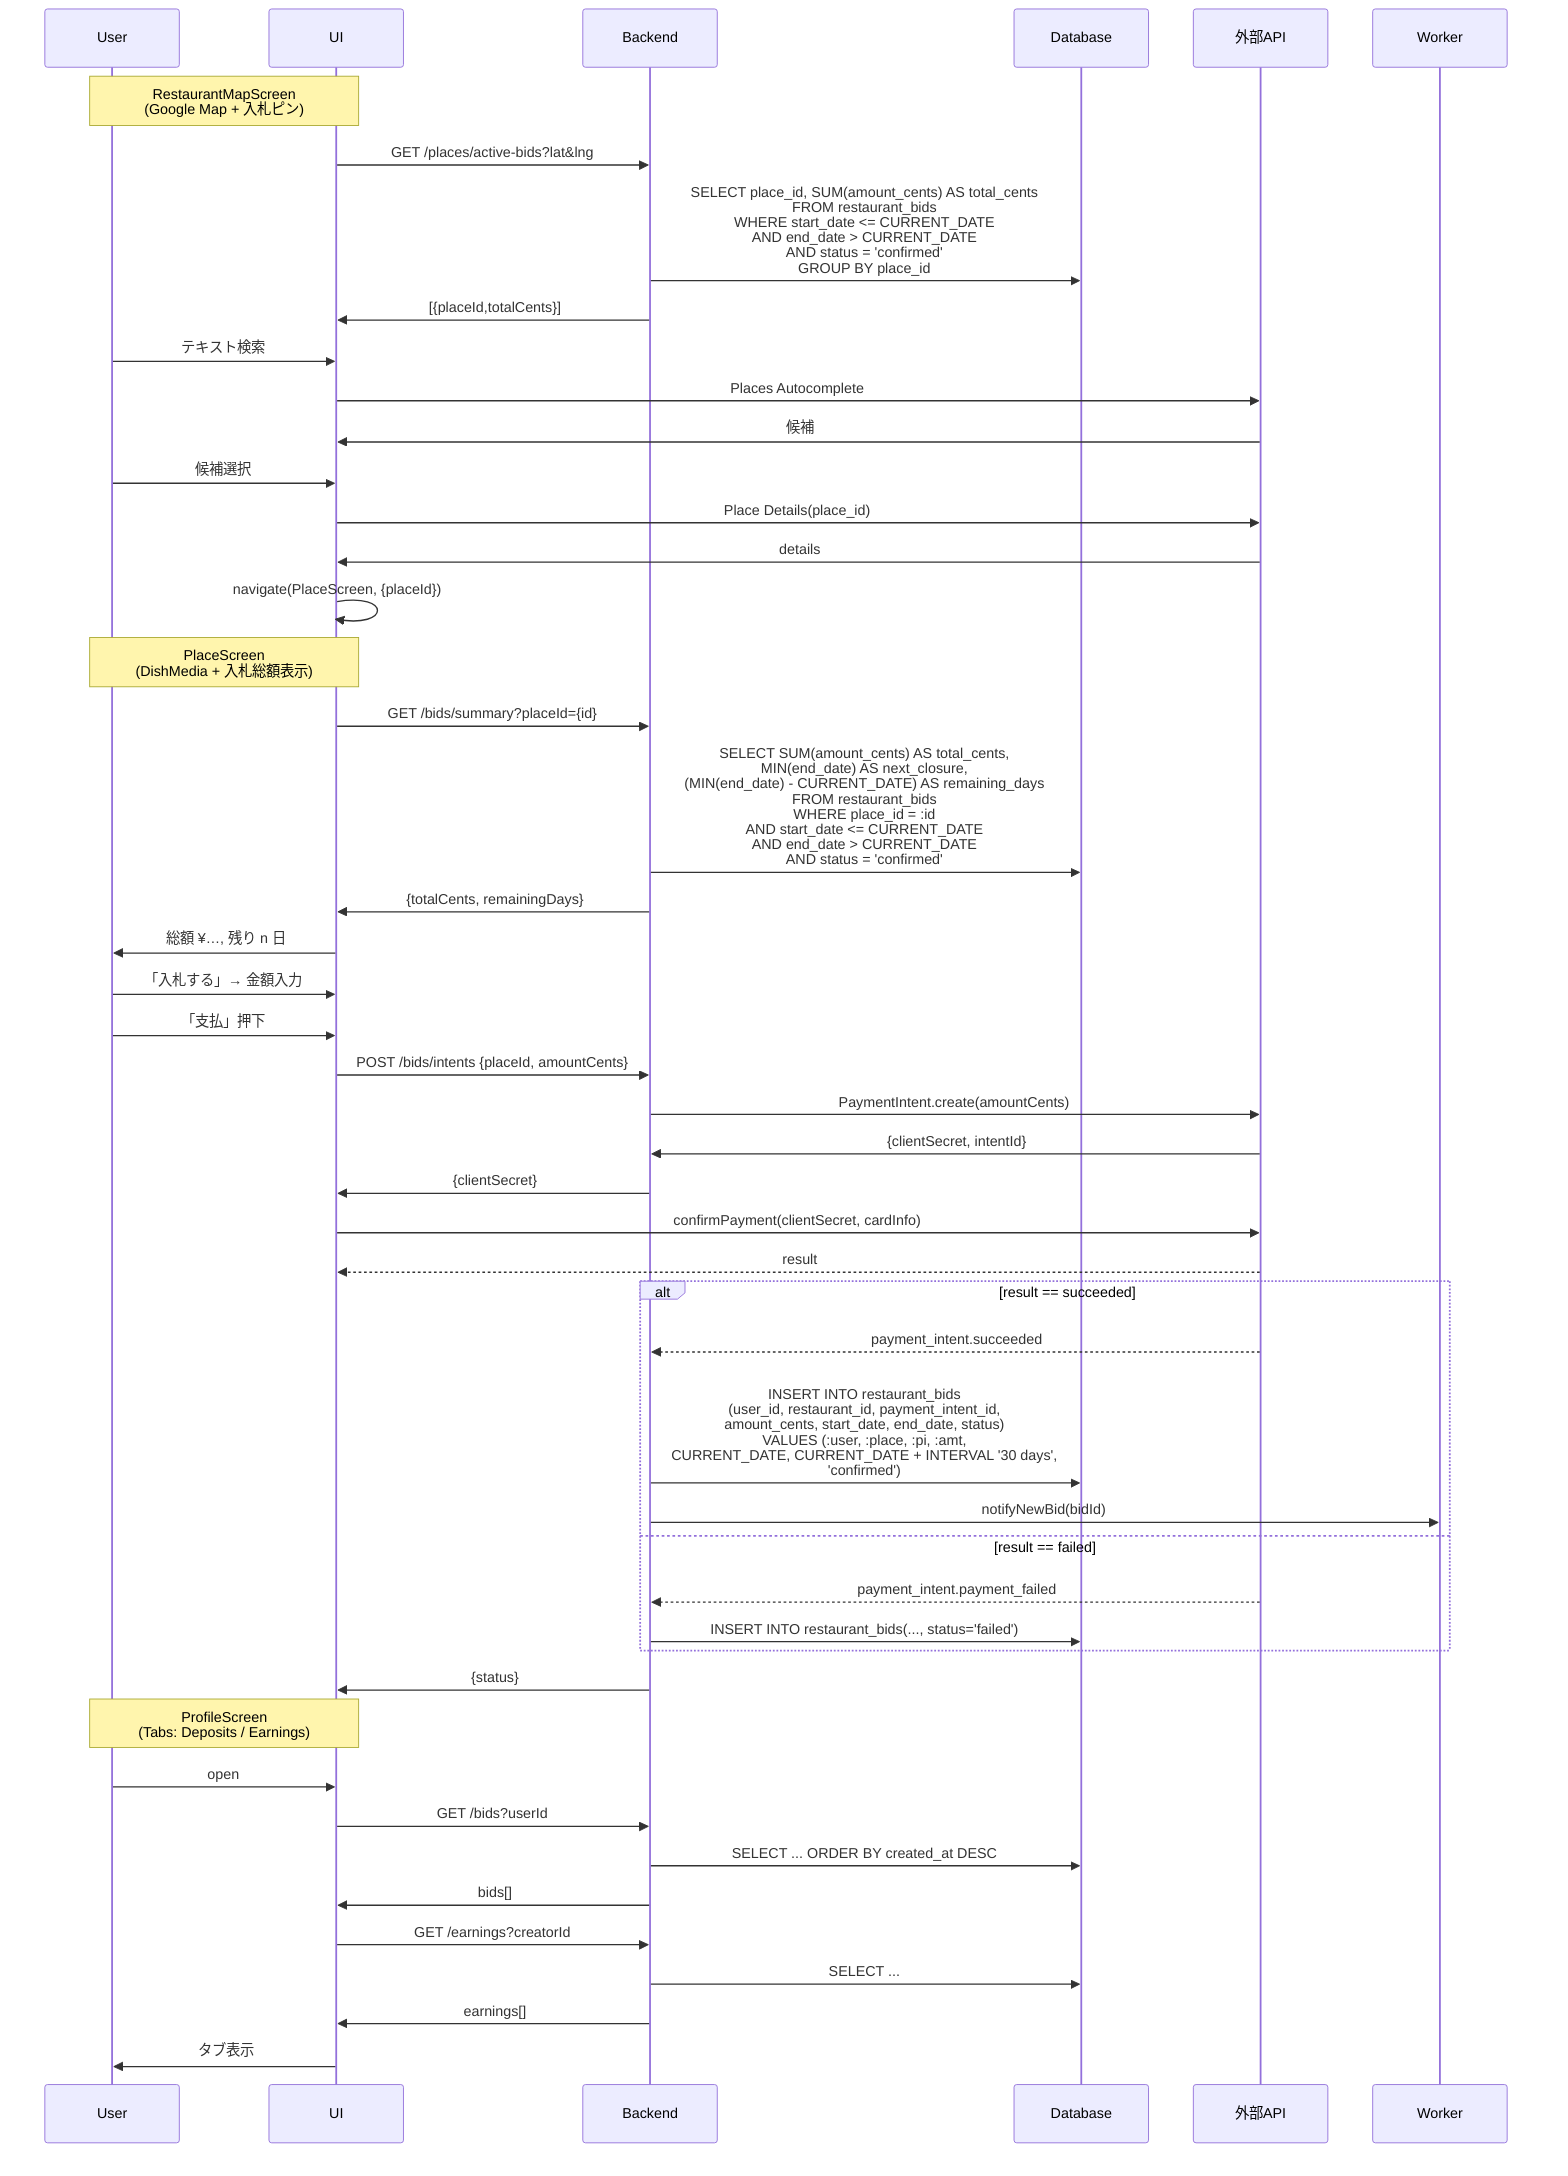 sequenceDiagram
    participant User
    participant UI
    participant Backend
    participant Database
    %% (Stripe / Google Places)
    participant ExternalAPI as 外部API  
    %% BullMQ / queue
    participant Worker     
%% ─────────────────────────────────────────────────────────────────────────
    Note over User,UI: RestaurantMapScreen<br>(Google Map + 入札ピン)
    UI ->> Backend: GET /places/active-bids?lat&lng
        Backend ->> Database: SELECT place_id, SUM(amount_cents) AS total_cents<br>FROM restaurant_bids<br>WHERE start_date <= CURRENT_DATE<br>AND end_date   >  CURRENT_DATE<br>AND status = 'confirmed'<br>GROUP BY place_id;
        Backend ->> UI: [{placeId,totalCents}]
    User ->> UI: テキスト検索
        UI ->> ExternalAPI: Places Autocomplete
            ExternalAPI ->> UI: 候補
    User ->> UI: 候補選択
        UI ->> ExternalAPI: Place Details(place_id)
            ExternalAPI ->> UI: details
        UI ->> UI: navigate(PlaceScreen, {placeId})

%% ─────────────────────────────────────────────────────────────
    Note over User,UI: PlaceScreen<br>(DishMedia + 入札総額表示)
    UI ->> Backend: GET /bids/summary?placeId={id}
        Backend ->> Database: SELECT SUM(amount_cents)  AS total_cents,<br>MIN(end_date)      AS next_closure,<br>(MIN(end_date) - CURRENT_DATE) AS remaining_days<br>FROM restaurant_bids<br>WHERE place_id = :id<br>AND start_date <= CURRENT_DATE<br>AND end_date   >  CURRENT_DATE<br>AND status = 'confirmed';
        Backend ->> UI: {totalCents, remainingDays}
        UI ->> User: 総額 ¥…, 残り n 日
    User ->> UI: 「入札する」→ 金額入力
    User ->> UI: 「支払」押下
        %% PaymentIntent 発行
        UI ->> Backend: POST /bids/intents {placeId, amountCents}
            Backend ->> ExternalAPI: PaymentIntent.create(amountCents)
                ExternalAPI ->> Backend: {clientSecret, intentId}
            Backend ->> UI: {clientSecret}
        %% カード決済
        UI ->> ExternalAPI: confirmPayment(clientSecret, cardInfo)
            ExternalAPI -->> UI: result
    alt result == succeeded
        %% Stripe Webhook
        ExternalAPI -->> Backend: payment_intent.succeeded
            Backend ->> Database: <br>INSERT INTO restaurant_bids<br>(user_id, restaurant_id, payment_intent_id,<br>amount_cents, start_date, end_date, status)<br>VALUES (:user, :place, :pi, :amt,<br>CURRENT_DATE, CURRENT_DATE + INTERVAL '30 days',<br>'confirmed');
            %% 通知キュー
            Backend ->> Worker: notifyNewBid(bidId)
    else result == failed
        ExternalAPI -->> Backend: payment_intent.payment_failed
            Backend ->> Database: INSERT INTO restaurant_bids(..., status='failed')
    end
    Backend ->> UI: {status}

%% ─────────────────────────────────────────────────────────────
    Note over User,UI: ProfileScreen<br>(Tabs: Deposits / Earnings)
    User ->> UI: open
        UI ->> Backend: GET /bids?userId
            Backend ->> Database: SELECT ... ORDER BY created_at DESC
            Backend ->> UI: bids[]
        UI ->> Backend: GET /earnings?creatorId
            Backend ->> Database: SELECT ...
            Backend ->> UI: earnings[]
        UI ->> User: タブ表示